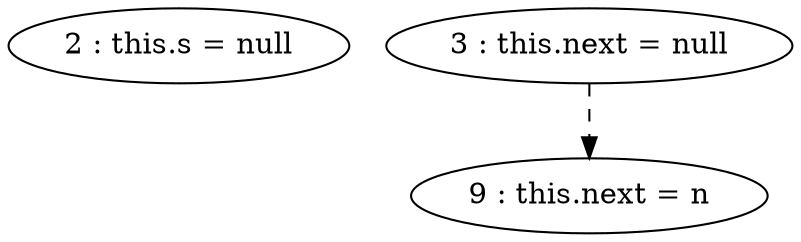 digraph G {
"2 : this.s = null"
"3 : this.next = null"
"3 : this.next = null" -> "9 : this.next = n" [style=dashed]
"9 : this.next = n"
}